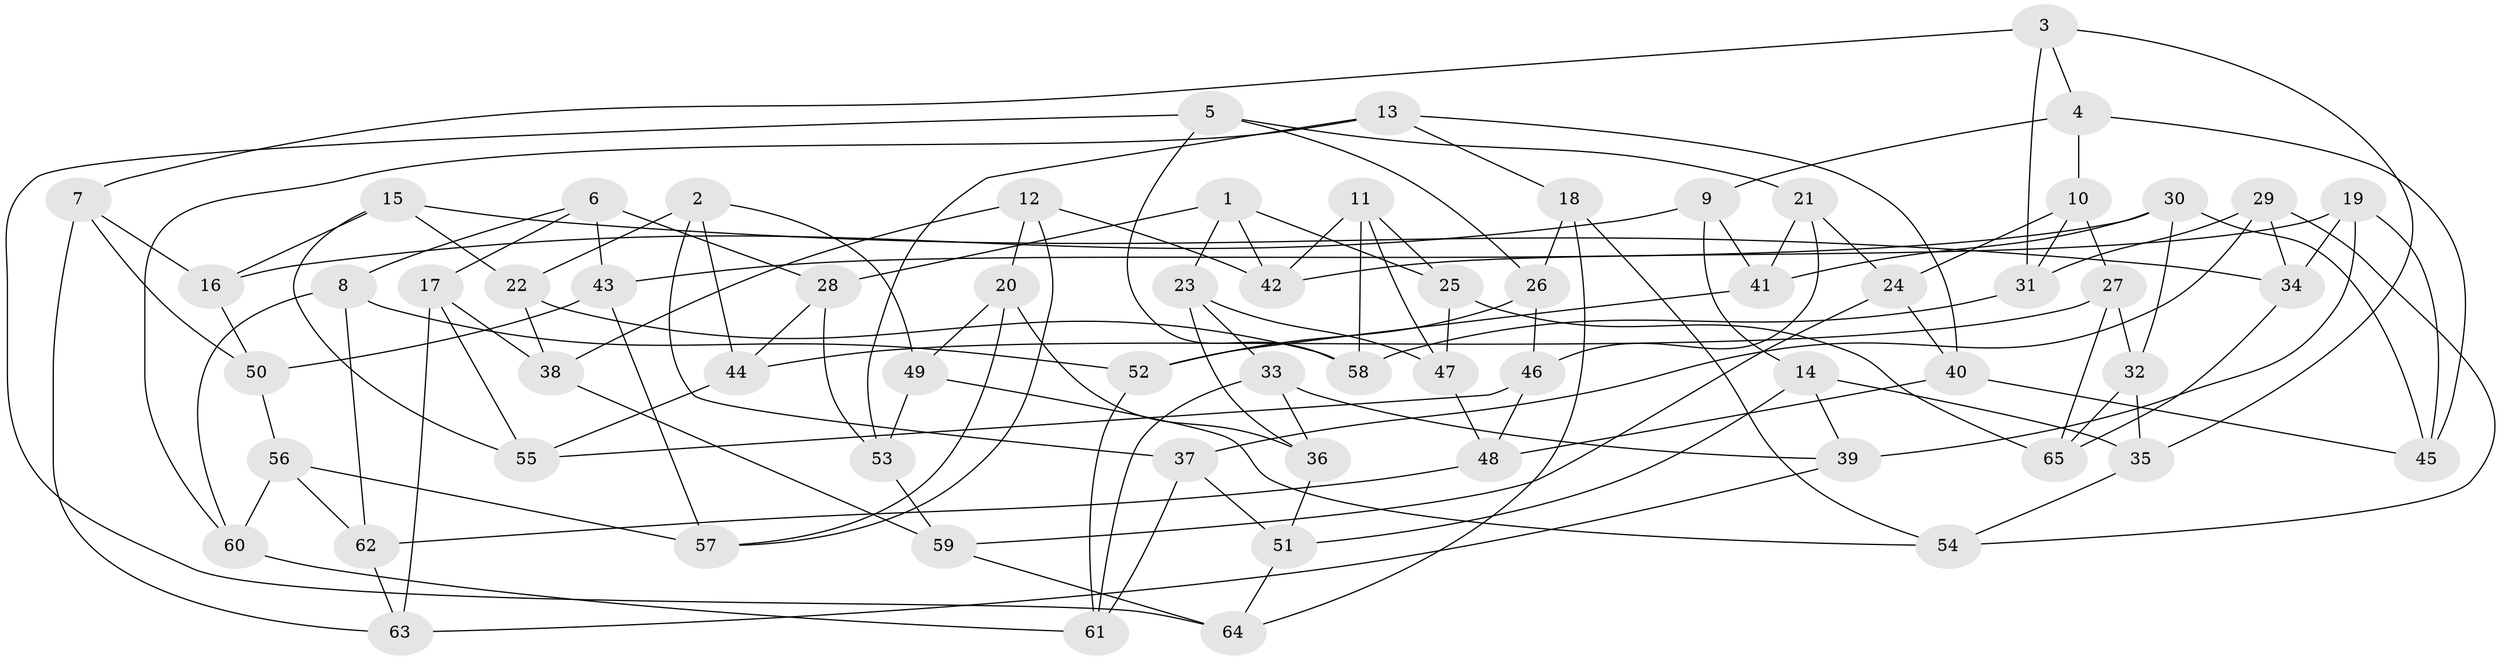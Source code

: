 // Generated by graph-tools (version 1.1) at 2025/58/03/09/25 04:58:46]
// undirected, 65 vertices, 130 edges
graph export_dot {
graph [start="1"]
  node [color=gray90,style=filled];
  1;
  2;
  3;
  4;
  5;
  6;
  7;
  8;
  9;
  10;
  11;
  12;
  13;
  14;
  15;
  16;
  17;
  18;
  19;
  20;
  21;
  22;
  23;
  24;
  25;
  26;
  27;
  28;
  29;
  30;
  31;
  32;
  33;
  34;
  35;
  36;
  37;
  38;
  39;
  40;
  41;
  42;
  43;
  44;
  45;
  46;
  47;
  48;
  49;
  50;
  51;
  52;
  53;
  54;
  55;
  56;
  57;
  58;
  59;
  60;
  61;
  62;
  63;
  64;
  65;
  1 -- 28;
  1 -- 42;
  1 -- 25;
  1 -- 23;
  2 -- 44;
  2 -- 22;
  2 -- 49;
  2 -- 37;
  3 -- 4;
  3 -- 31;
  3 -- 35;
  3 -- 7;
  4 -- 9;
  4 -- 10;
  4 -- 45;
  5 -- 58;
  5 -- 26;
  5 -- 21;
  5 -- 64;
  6 -- 17;
  6 -- 28;
  6 -- 8;
  6 -- 43;
  7 -- 63;
  7 -- 16;
  7 -- 50;
  8 -- 52;
  8 -- 62;
  8 -- 60;
  9 -- 14;
  9 -- 16;
  9 -- 41;
  10 -- 24;
  10 -- 27;
  10 -- 31;
  11 -- 25;
  11 -- 47;
  11 -- 42;
  11 -- 58;
  12 -- 57;
  12 -- 20;
  12 -- 38;
  12 -- 42;
  13 -- 40;
  13 -- 53;
  13 -- 60;
  13 -- 18;
  14 -- 51;
  14 -- 35;
  14 -- 39;
  15 -- 34;
  15 -- 16;
  15 -- 55;
  15 -- 22;
  16 -- 50;
  17 -- 63;
  17 -- 55;
  17 -- 38;
  18 -- 26;
  18 -- 64;
  18 -- 54;
  19 -- 34;
  19 -- 39;
  19 -- 42;
  19 -- 45;
  20 -- 49;
  20 -- 36;
  20 -- 57;
  21 -- 41;
  21 -- 46;
  21 -- 24;
  22 -- 38;
  22 -- 58;
  23 -- 33;
  23 -- 36;
  23 -- 47;
  24 -- 40;
  24 -- 59;
  25 -- 47;
  25 -- 65;
  26 -- 52;
  26 -- 46;
  27 -- 32;
  27 -- 44;
  27 -- 65;
  28 -- 53;
  28 -- 44;
  29 -- 54;
  29 -- 37;
  29 -- 31;
  29 -- 34;
  30 -- 45;
  30 -- 32;
  30 -- 41;
  30 -- 43;
  31 -- 58;
  32 -- 65;
  32 -- 35;
  33 -- 36;
  33 -- 61;
  33 -- 39;
  34 -- 65;
  35 -- 54;
  36 -- 51;
  37 -- 51;
  37 -- 61;
  38 -- 59;
  39 -- 63;
  40 -- 48;
  40 -- 45;
  41 -- 52;
  43 -- 50;
  43 -- 57;
  44 -- 55;
  46 -- 55;
  46 -- 48;
  47 -- 48;
  48 -- 62;
  49 -- 54;
  49 -- 53;
  50 -- 56;
  51 -- 64;
  52 -- 61;
  53 -- 59;
  56 -- 60;
  56 -- 62;
  56 -- 57;
  59 -- 64;
  60 -- 61;
  62 -- 63;
}

